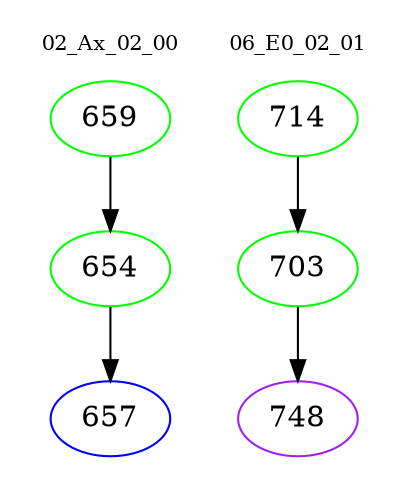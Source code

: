 digraph{
subgraph cluster_0 {
color = white
label = "02_Ax_02_00";
fontsize=10;
T0_659 [label="659", color="green"]
T0_659 -> T0_654 [color="black"]
T0_654 [label="654", color="green"]
T0_654 -> T0_657 [color="black"]
T0_657 [label="657", color="blue"]
}
subgraph cluster_1 {
color = white
label = "06_E0_02_01";
fontsize=10;
T1_714 [label="714", color="green"]
T1_714 -> T1_703 [color="black"]
T1_703 [label="703", color="green"]
T1_703 -> T1_748 [color="black"]
T1_748 [label="748", color="purple"]
}
}
